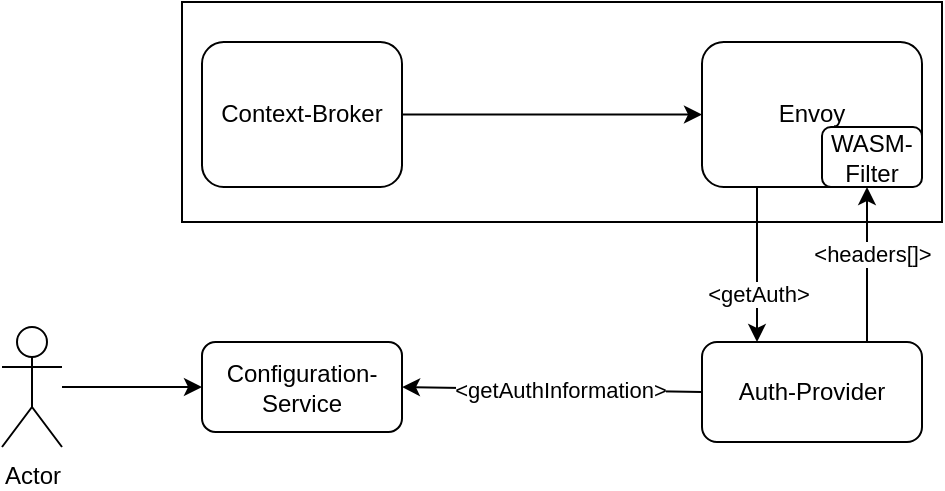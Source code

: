 <mxfile version="18.0.7" type="device"><diagram id="uItRDxW1tPOYAceYkRtX" name="Page-1"><mxGraphModel dx="950" dy="480" grid="1" gridSize="10" guides="1" tooltips="1" connect="1" arrows="1" fold="1" page="1" pageScale="1" pageWidth="850" pageHeight="1100" math="0" shadow="0"><root><mxCell id="0"/><mxCell id="1" parent="0"/><mxCell id="pHbmUKZRwUA8b7Qsi8Lr-53" value="" style="rounded=0;whiteSpace=wrap;html=1;strokeColor=#000000;" vertex="1" parent="1"><mxGeometry x="130" y="10" width="380" height="110" as="geometry"/></mxCell><mxCell id="pHbmUKZRwUA8b7Qsi8Lr-54" value="Context-Broker" style="rounded=1;whiteSpace=wrap;html=1;strokeColor=#000000;" vertex="1" parent="1"><mxGeometry x="140" y="30" width="100" height="72.5" as="geometry"/></mxCell><mxCell id="pHbmUKZRwUA8b7Qsi8Lr-55" value="Envoy" style="rounded=1;whiteSpace=wrap;html=1;strokeColor=#000000;" vertex="1" parent="1"><mxGeometry x="390" y="30" width="110" height="72.5" as="geometry"/></mxCell><mxCell id="pHbmUKZRwUA8b7Qsi8Lr-58" value="Auth-Provider" style="rounded=1;whiteSpace=wrap;html=1;strokeColor=#000000;" vertex="1" parent="1"><mxGeometry x="390" y="180" width="110" height="50" as="geometry"/></mxCell><mxCell id="pHbmUKZRwUA8b7Qsi8Lr-59" value="Configuration-Service" style="rounded=1;whiteSpace=wrap;html=1;strokeColor=#000000;" vertex="1" parent="1"><mxGeometry x="140" y="180" width="100" height="45" as="geometry"/></mxCell><mxCell id="pHbmUKZRwUA8b7Qsi8Lr-60" value="" style="endArrow=classic;html=1;rounded=0;strokeColor=#000000;fillColor=#000000;exitX=0.25;exitY=1;exitDx=0;exitDy=0;entryX=0.25;entryY=0;entryDx=0;entryDy=0;" edge="1" parent="1" source="pHbmUKZRwUA8b7Qsi8Lr-55" target="pHbmUKZRwUA8b7Qsi8Lr-58"><mxGeometry width="50" height="50" relative="1" as="geometry"><mxPoint x="130" y="160" as="sourcePoint"/><mxPoint x="180" y="110" as="targetPoint"/></mxGeometry></mxCell><mxCell id="pHbmUKZRwUA8b7Qsi8Lr-64" value="&amp;lt;getAuth&amp;gt;" style="edgeLabel;html=1;align=center;verticalAlign=middle;resizable=0;points=[];" vertex="1" connectable="0" parent="pHbmUKZRwUA8b7Qsi8Lr-60"><mxGeometry x="0.365" relative="1" as="geometry"><mxPoint as="offset"/></mxGeometry></mxCell><mxCell id="pHbmUKZRwUA8b7Qsi8Lr-61" value="" style="endArrow=classic;html=1;rounded=0;strokeColor=#000000;fillColor=#000000;exitX=0.75;exitY=0;exitDx=0;exitDy=0;entryX=0.75;entryY=1;entryDx=0;entryDy=0;" edge="1" parent="1" source="pHbmUKZRwUA8b7Qsi8Lr-58" target="pHbmUKZRwUA8b7Qsi8Lr-55"><mxGeometry width="50" height="50" relative="1" as="geometry"><mxPoint x="422.5" y="112.5" as="sourcePoint"/><mxPoint x="422.5" y="180" as="targetPoint"/></mxGeometry></mxCell><mxCell id="pHbmUKZRwUA8b7Qsi8Lr-63" value="&amp;lt;headers[]&amp;gt;" style="edgeLabel;html=1;align=center;verticalAlign=middle;resizable=0;points=[];" vertex="1" connectable="0" parent="pHbmUKZRwUA8b7Qsi8Lr-61"><mxGeometry x="-0.145" y="-2" relative="1" as="geometry"><mxPoint y="-11" as="offset"/></mxGeometry></mxCell><mxCell id="pHbmUKZRwUA8b7Qsi8Lr-62" value="" style="endArrow=classic;html=1;rounded=0;strokeColor=#000000;fillColor=#000000;exitX=0;exitY=0.5;exitDx=0;exitDy=0;entryX=1;entryY=0.5;entryDx=0;entryDy=0;" edge="1" parent="1" source="pHbmUKZRwUA8b7Qsi8Lr-58" target="pHbmUKZRwUA8b7Qsi8Lr-59"><mxGeometry width="50" height="50" relative="1" as="geometry"><mxPoint x="200" y="310" as="sourcePoint"/><mxPoint x="250" y="260" as="targetPoint"/></mxGeometry></mxCell><mxCell id="pHbmUKZRwUA8b7Qsi8Lr-65" value="&amp;lt;getAuthInformation&amp;gt;" style="edgeLabel;html=1;align=center;verticalAlign=middle;resizable=0;points=[];" vertex="1" connectable="0" parent="pHbmUKZRwUA8b7Qsi8Lr-62"><mxGeometry x="-0.179" y="1" relative="1" as="geometry"><mxPoint x="-10" y="-1" as="offset"/></mxGeometry></mxCell><mxCell id="pHbmUKZRwUA8b7Qsi8Lr-66" value="Actor" style="shape=umlActor;verticalLabelPosition=bottom;verticalAlign=top;html=1;outlineConnect=0;strokeColor=#000000;" vertex="1" parent="1"><mxGeometry x="40" y="172.5" width="30" height="60" as="geometry"/></mxCell><mxCell id="pHbmUKZRwUA8b7Qsi8Lr-67" value="" style="endArrow=classic;html=1;rounded=0;strokeColor=#000000;fillColor=#000000;entryX=0;entryY=0.5;entryDx=0;entryDy=0;" edge="1" parent="1" source="pHbmUKZRwUA8b7Qsi8Lr-66" target="pHbmUKZRwUA8b7Qsi8Lr-59"><mxGeometry width="50" height="50" relative="1" as="geometry"><mxPoint x="100" y="300" as="sourcePoint"/><mxPoint x="150" y="250" as="targetPoint"/></mxGeometry></mxCell><mxCell id="pHbmUKZRwUA8b7Qsi8Lr-69" value="WASM-Filter" style="rounded=1;whiteSpace=wrap;html=1;strokeColor=#000000;" vertex="1" parent="1"><mxGeometry x="450" y="72.5" width="50" height="30" as="geometry"/></mxCell><mxCell id="pHbmUKZRwUA8b7Qsi8Lr-71" value="" style="endArrow=classic;html=1;rounded=0;strokeColor=#000000;fillColor=#000000;exitX=1;exitY=0.5;exitDx=0;exitDy=0;entryX=0;entryY=0.5;entryDx=0;entryDy=0;" edge="1" parent="1" source="pHbmUKZRwUA8b7Qsi8Lr-54" target="pHbmUKZRwUA8b7Qsi8Lr-55"><mxGeometry width="50" height="50" relative="1" as="geometry"><mxPoint x="260" y="72.5" as="sourcePoint"/><mxPoint x="310" y="22.5" as="targetPoint"/></mxGeometry></mxCell></root></mxGraphModel></diagram></mxfile>